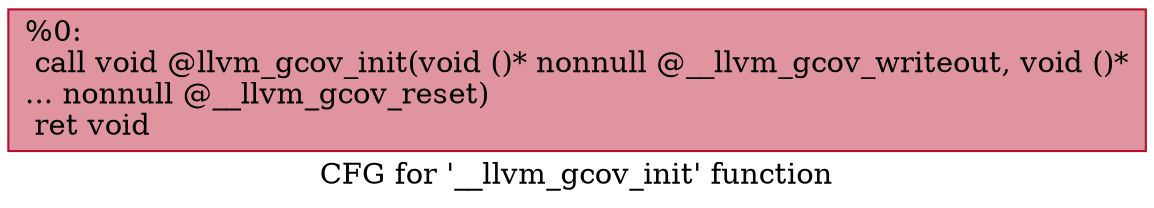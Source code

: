 digraph "CFG for '__llvm_gcov_init' function" {
	label="CFG for '__llvm_gcov_init' function";

	Node0x557071005700 [shape=record,color="#b70d28ff", style=filled, fillcolor="#b70d2870",label="{%0:\l  call void @llvm_gcov_init(void ()* nonnull @__llvm_gcov_writeout, void ()*\l... nonnull @__llvm_gcov_reset)\l  ret void\l}"];
}
